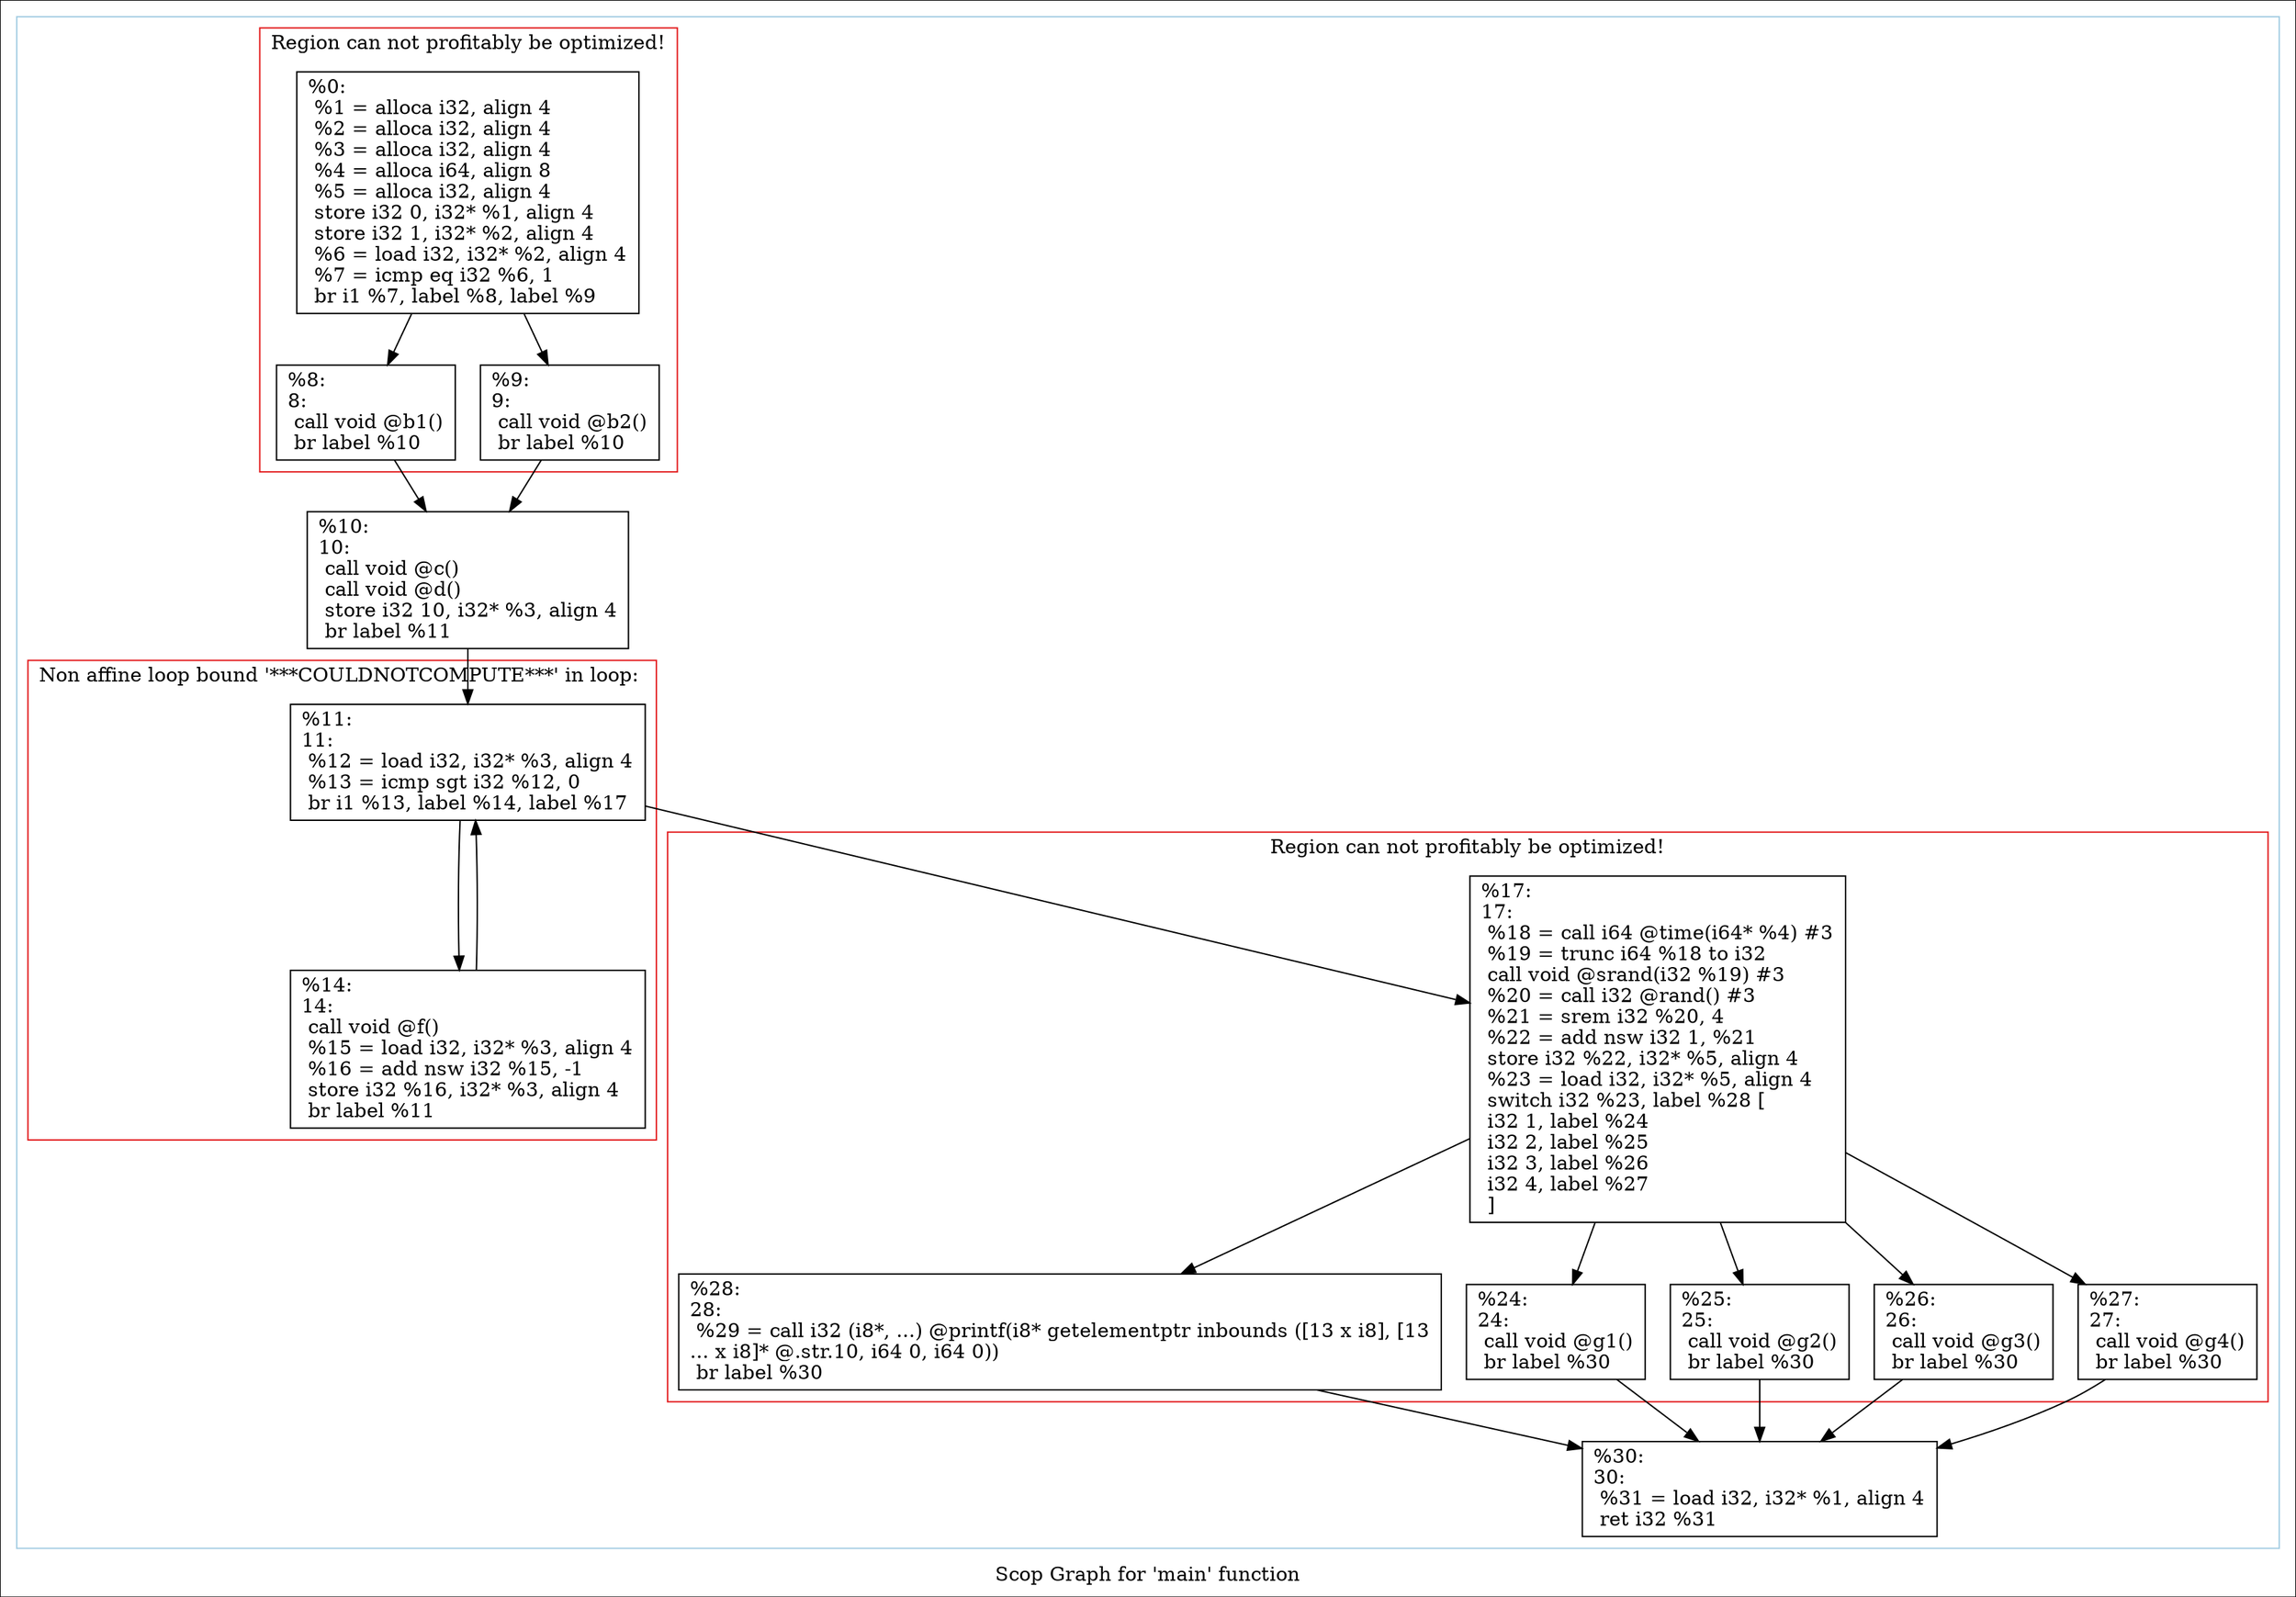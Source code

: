 digraph "Scop Graph for 'main' function" {
	label="Scop Graph for 'main' function";

	Node0xe4b1d0 [shape=record,label="{%0:\l  %1 = alloca i32, align 4\l  %2 = alloca i32, align 4\l  %3 = alloca i32, align 4\l  %4 = alloca i64, align 8\l  %5 = alloca i32, align 4\l  store i32 0, i32* %1, align 4\l  store i32 1, i32* %2, align 4\l  %6 = load i32, i32* %2, align 4\l  %7 = icmp eq i32 %6, 1\l  br i1 %7, label %8, label %9\l}"];
	Node0xe4b1d0 -> Node0xe50e20;
	Node0xe4b1d0 -> Node0xe4bd00;
	Node0xe50e20 [shape=record,label="{%8:\l8:                                                \l  call void @b1()\l  br label %10\l}"];
	Node0xe50e20 -> Node0xe49bb0;
	Node0xe49bb0 [shape=record,label="{%10:\l10:                                               \l  call void @c()\l  call void @d()\l  store i32 10, i32* %3, align 4\l  br label %11\l}"];
	Node0xe49bb0 -> Node0xe15390;
	Node0xe15390 [shape=record,label="{%11:\l11:                                               \l  %12 = load i32, i32* %3, align 4\l  %13 = icmp sgt i32 %12, 0\l  br i1 %13, label %14, label %17\l}"];
	Node0xe15390 -> Node0xe43e00;
	Node0xe15390 -> Node0xe51f70;
	Node0xe43e00 [shape=record,label="{%14:\l14:                                               \l  call void @f()\l  %15 = load i32, i32* %3, align 4\l  %16 = add nsw i32 %15, -1\l  store i32 %16, i32* %3, align 4\l  br label %11\l}"];
	Node0xe43e00 -> Node0xe15390[constraint=false];
	Node0xe51f70 [shape=record,label="{%17:\l17:                                               \l  %18 = call i64 @time(i64* %4) #3\l  %19 = trunc i64 %18 to i32\l  call void @srand(i32 %19) #3\l  %20 = call i32 @rand() #3\l  %21 = srem i32 %20, 4\l  %22 = add nsw i32 1, %21\l  store i32 %22, i32* %5, align 4\l  %23 = load i32, i32* %5, align 4\l  switch i32 %23, label %28 [\l    i32 1, label %24\l    i32 2, label %25\l    i32 3, label %26\l    i32 4, label %27\l  ]\l}"];
	Node0xe51f70 -> Node0xe77660;
	Node0xe51f70 -> Node0xe50bf0;
	Node0xe51f70 -> Node0xe48cb0;
	Node0xe51f70 -> Node0xe48f50;
	Node0xe51f70 -> Node0xe87c20;
	Node0xe77660 [shape=record,label="{%28:\l28:                                               \l  %29 = call i32 (i8*, ...) @printf(i8* getelementptr inbounds ([13 x i8], [13\l... x i8]* @.str.10, i64 0, i64 0))\l  br label %30\l}"];
	Node0xe77660 -> Node0xe87e10;
	Node0xe87e10 [shape=record,label="{%30:\l30:                                               \l  %31 = load i32, i32* %1, align 4\l  ret i32 %31\l}"];
	Node0xe50bf0 [shape=record,label="{%24:\l24:                                               \l  call void @g1()\l  br label %30\l}"];
	Node0xe50bf0 -> Node0xe87e10;
	Node0xe48cb0 [shape=record,label="{%25:\l25:                                               \l  call void @g2()\l  br label %30\l}"];
	Node0xe48cb0 -> Node0xe87e10;
	Node0xe48f50 [shape=record,label="{%26:\l26:                                               \l  call void @g3()\l  br label %30\l}"];
	Node0xe48f50 -> Node0xe87e10;
	Node0xe87c20 [shape=record,label="{%27:\l27:                                               \l  call void @g4()\l  br label %30\l}"];
	Node0xe87c20 -> Node0xe87e10;
	Node0xe4bd00 [shape=record,label="{%9:\l9:                                                \l  call void @b2()\l  br label %10\l}"];
	Node0xe4bd00 -> Node0xe49bb0;
	colorscheme = "paired12"
        subgraph cluster_0xe1d650 {
          label = "";
          style = solid;
          color = 1
          subgraph cluster_0xe79110 {
            label = "Region can not profitably be optimized!";
            style = solid;
            color = 6
            Node0xe4b1d0;
            Node0xe50e20;
            Node0xe4bd00;
          }
          subgraph cluster_0xe79090 {
            label = "Non affine loop bound '***COULDNOTCOMPUTE***' in loop: ";
            style = solid;
            color = 6
            Node0xe15390;
            Node0xe43e00;
          }
          subgraph cluster_0xe4e560 {
            label = "Region can not profitably be optimized!";
            style = solid;
            color = 6
            Node0xe51f70;
            Node0xe77660;
            Node0xe50bf0;
            Node0xe48cb0;
            Node0xe48f50;
            Node0xe87c20;
          }
          Node0xe49bb0;
          Node0xe87e10;
        }
}

